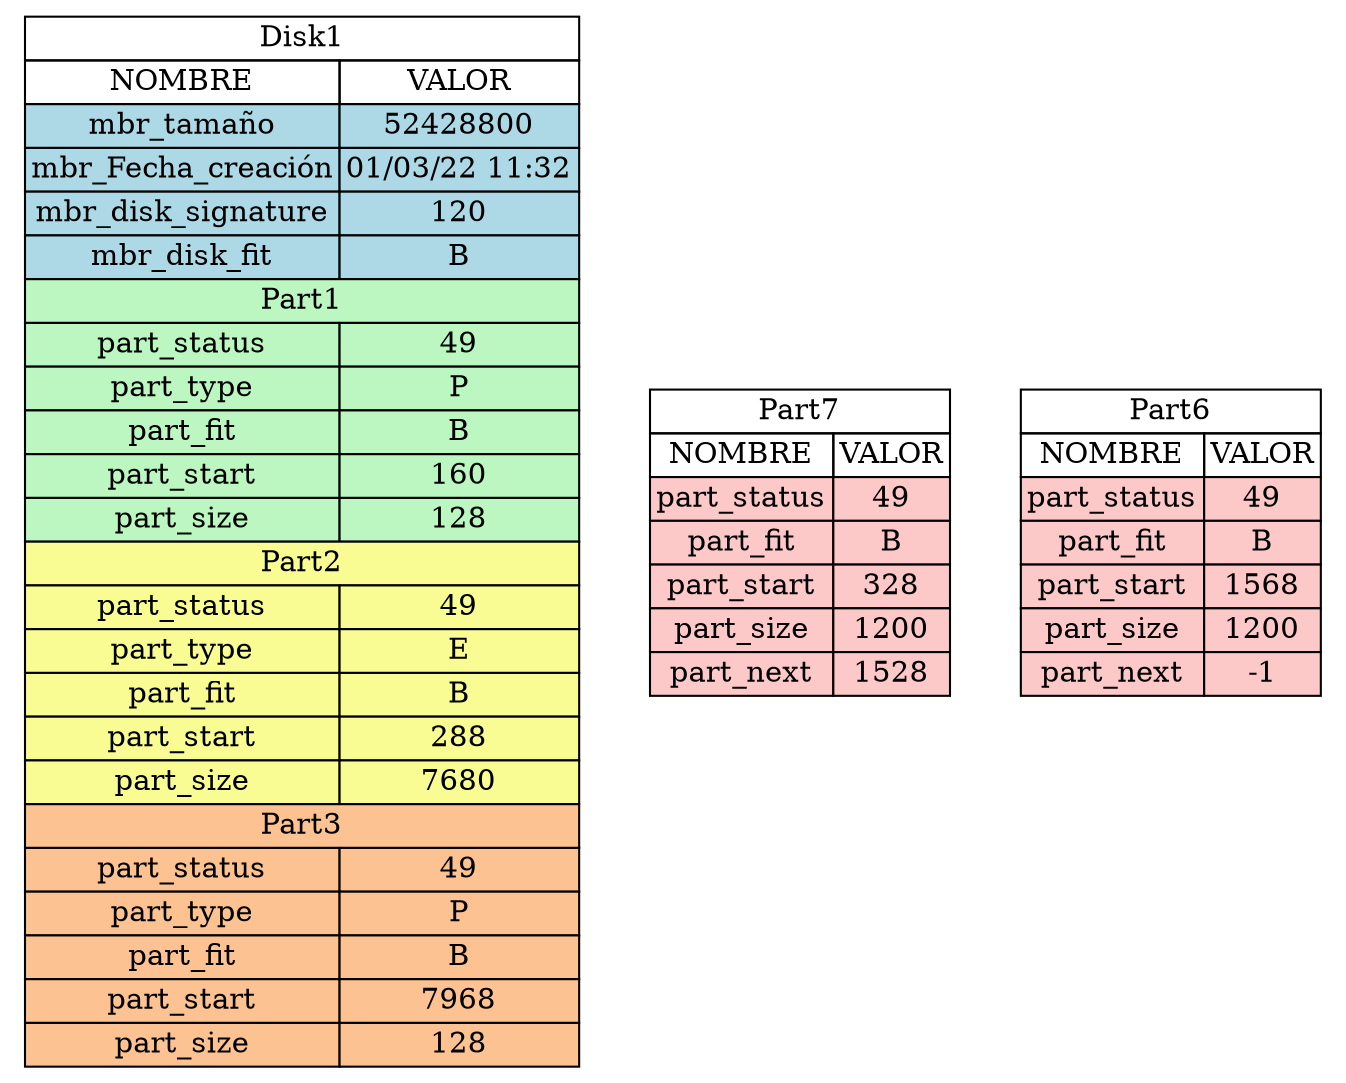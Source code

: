 digraph {
tbl[
shape=plaintext
 label =<
<table border='0' cellborder='1' cellspacing='0'>
<tr><td colspan="3">Disk1</td></tr>
<th><td>NOMBRE</td><td>VALOR</td></th>
<tr><td bgcolor="lightblue">mbr_tamaño</td><td bgcolor="lightblue">52428800</td></tr>
<tr><td bgcolor="lightblue">mbr_Fecha_creación</td><td bgcolor="lightblue">01/03/22 11:32</td></tr>
<tr><td bgcolor="lightblue">mbr_disk_signature</td><td bgcolor="lightblue">120</td></tr>
<tr><td bgcolor="lightblue">mbr_disk_fit</td><td bgcolor="lightblue">B</td></tr>
<tr><td colspan="2" bgcolor="#bcf7c1">Part1</td></tr>
<tr><td bgcolor="#bcf7c1">part_status</td><td bgcolor="#bcf7c1">49</td></tr>
<tr><td bgcolor="#bcf7c1">part_type</td><td bgcolor="#bcf7c1">P</td></tr>
<tr><td bgcolor="#bcf7c1">part_fit</td><td bgcolor="#bcf7c1">B</td></tr>
<tr><td bgcolor="#bcf7c1">part_start</td><td bgcolor="#bcf7c1">160</td></tr>
<tr><td bgcolor="#bcf7c1">part_size</td><td bgcolor="#bcf7c1">128</td></tr>
<tr><td colspan="2" bgcolor="#f8fc92">Part2</td></tr>
<tr><td bgcolor="#f8fc92">part_status</td><td bgcolor="#f8fc92">49</td></tr>
<tr><td bgcolor="#f8fc92">part_type</td><td bgcolor="#f8fc92">E</td></tr>
<tr><td bgcolor="#f8fc92">part_fit</td><td bgcolor="#f8fc92">B</td></tr>
<tr><td bgcolor="#f8fc92">part_start</td><td bgcolor="#f8fc92">288</td></tr>
<tr><td bgcolor="#f8fc92">part_size</td><td bgcolor="#f8fc92">7680</td></tr>
<tr><td colspan="2" bgcolor="#fcc292">Part3</td></tr>
<tr><td bgcolor="#fcc292">part_status</td><td bgcolor="#fcc292">49</td></tr>
<tr><td bgcolor="#fcc292">part_type</td><td bgcolor="#fcc292">P</td></tr>
<tr><td bgcolor="#fcc292">part_fit</td><td bgcolor="#fcc292">B</td></tr>
<tr><td bgcolor="#fcc292">part_start</td><td bgcolor="#fcc292">7968</td></tr>
<tr><td bgcolor="#fcc292">part_size</td><td bgcolor="#fcc292">128</td></tr>
</table>
>];

tbl1 [
shape=plaintext
 label=<
<table border='0' cellborder='1' cellspacing='0'>
<tr><td colspan="3">Part7</td></tr>
<th><td>NOMBRE</td><td>VALOR</td></th>
<tr><td bgcolor="#fcc8c8">part_status</td><td bgcolor="#fcc8c8">49</td></tr>
<tr><td bgcolor="#fcc8c8">part_fit</td><td bgcolor="#fcc8c8">B</td></tr>
<tr><td bgcolor="#fcc8c8">part_start</td><td bgcolor="#fcc8c8">328</td></tr>
<tr><td bgcolor="#fcc8c8">part_size</td><td bgcolor="#fcc8c8">1200</td></tr>
<tr><td bgcolor="#fcc8c8">part_next</td><td bgcolor="#fcc8c8">1528</td></tr>
</table>
>];
tbl2 [
shape=plaintext
 label=<
<table border='0' cellborder='1' cellspacing='0'>
<tr><td colspan="3">Part6</td></tr>
<th><td>NOMBRE</td><td>VALOR</td></th>
<tr><td bgcolor="#fcc8c8">part_status</td><td bgcolor="#fcc8c8">49</td></tr>
<tr><td bgcolor="#fcc8c8">part_fit</td><td bgcolor="#fcc8c8">B</td></tr>
<tr><td bgcolor="#fcc8c8">part_start</td><td bgcolor="#fcc8c8">1568</td></tr>
<tr><td bgcolor="#fcc8c8">part_size</td><td bgcolor="#fcc8c8">1200</td></tr>
<tr><td bgcolor="#fcc8c8">part_next</td><td bgcolor="#fcc8c8">-1</td></tr>
</table>
>];
}
